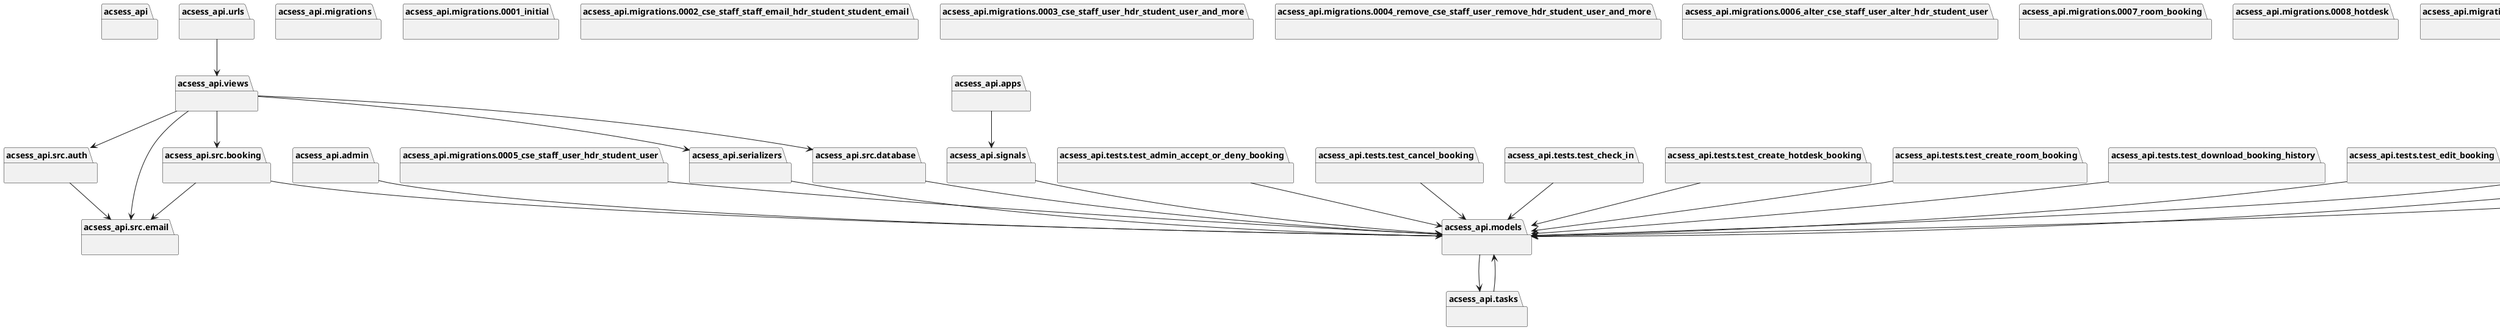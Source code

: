 @startuml packages_acsess_project
set namespaceSeparator none
package "acsess_api" as acsess_api {
}
package "acsess_api.admin" as acsess_api.admin {
}
package "acsess_api.apps" as acsess_api.apps {
}
package "acsess_api.migrations" as acsess_api.migrations {
}
package "acsess_api.migrations.0001_initial" as acsess_api.migrations.0001_initial {
}
package "acsess_api.migrations.0002_cse_staff_staff_email_hdr_student_student_email" as acsess_api.migrations.0002_cse_staff_staff_email_hdr_student_student_email {
}
package "acsess_api.migrations.0003_cse_staff_user_hdr_student_user_and_more" as acsess_api.migrations.0003_cse_staff_user_hdr_student_user_and_more {
}
package "acsess_api.migrations.0004_remove_cse_staff_user_remove_hdr_student_user_and_more" as acsess_api.migrations.0004_remove_cse_staff_user_remove_hdr_student_user_and_more {
}
package "acsess_api.migrations.0005_cse_staff_user_hdr_student_user" as acsess_api.migrations.0005_cse_staff_user_hdr_student_user {
}
package "acsess_api.migrations.0006_alter_cse_staff_user_alter_hdr_student_user" as acsess_api.migrations.0006_alter_cse_staff_user_alter_hdr_student_user {
}
package "acsess_api.migrations.0007_room_booking" as acsess_api.migrations.0007_room_booking {
}
package "acsess_api.migrations.0008_hotdesk" as acsess_api.migrations.0008_hotdesk {
}
package "acsess_api.migrations.0009_remove_booking_id_remove_booking_purpose_and_more" as acsess_api.migrations.0009_remove_booking_id_remove_booking_purpose_and_more {
}
package "acsess_api.migrations.0010_pending_booking_booking_id" as acsess_api.migrations.0010_pending_booking_booking_id {
}
package "acsess_api.migrations.0011_rename_booking_id_pending_booking_booking" as acsess_api.migrations.0011_rename_booking_id_pending_booking_booking {
}
package "acsess_api.migrations.0012_rename_room_booking_id_booking_booking_id_and_more" as acsess_api.migrations.0012_rename_room_booking_id_booking_booking_id_and_more {
}
package "acsess_api.migrations.0013_hotdesk_hotdesk_coordinates" as acsess_api.migrations.0013_hotdesk_hotdesk_coordinates {
}
package "acsess_api.migrations.0014_booking_created_at_booking_updated_at_and_more" as acsess_api.migrations.0014_booking_created_at_booking_updated_at_and_more {
}
package "acsess_api.migrations.0015_alter_booking_history_booking" as acsess_api.migrations.0015_alter_booking_history_booking {
}
package "acsess_api.migrations.0016_cse_staff_otp_hdr_student_otp" as acsess_api.migrations.0016_cse_staff_otp_hdr_student_otp {
}
package "acsess_api.migrations.0017_booking_check_in_status_and_more" as acsess_api.migrations.0017_booking_check_in_status_and_more {
}
package "acsess_api.migrations.0018_booking_checked_in_at_booking_checked_out_at" as acsess_api.migrations.0018_booking_checked_in_at_booking_checked_out_at {
}
package "acsess_api.migrations.0019_remove_booking_checked_out_at_and_more" as acsess_api.migrations.0019_remove_booking_checked_out_at_and_more {
}
package "acsess_api.models" as acsess_api.models {
}
package "acsess_api.periodic_tasks" as acsess_api.periodic_tasks {
}
package "acsess_api.serializers" as acsess_api.serializers {
}
package "acsess_api.signals" as acsess_api.signals {
}
package "acsess_api.src" as acsess_api.src {
}
package "acsess_api.src.auth" as acsess_api.src.auth {
}
package "acsess_api.src.booking" as acsess_api.src.booking {
}
package "acsess_api.src.database" as acsess_api.src.database {
}
package "acsess_api.src.email" as acsess_api.src.email {
}
package "acsess_api.tasks" as acsess_api.tasks {
}
package "acsess_api.tests" as acsess_api.tests {
}
package "acsess_api.tests.test_admin_accept_or_deny_booking" as acsess_api.tests.test_admin_accept_or_deny_booking {
}
package "acsess_api.tests.test_admin_help" as acsess_api.tests.test_admin_help {
}
package "acsess_api.tests.test_cancel_booking" as acsess_api.tests.test_cancel_booking {
}
package "acsess_api.tests.test_change_password" as acsess_api.tests.test_change_password {
}
package "acsess_api.tests.test_check_in" as acsess_api.tests.test_check_in {
}
package "acsess_api.tests.test_contact_admin" as acsess_api.tests.test_contact_admin {
}
package "acsess_api.tests.test_create_hotdesk_booking" as acsess_api.tests.test_create_hotdesk_booking {
}
package "acsess_api.tests.test_create_room_booking" as acsess_api.tests.test_create_room_booking {
}
package "acsess_api.tests.test_download_booking_history" as acsess_api.tests.test_download_booking_history {
}
package "acsess_api.tests.test_edit_booking" as acsess_api.tests.test_edit_booking {
}
package "acsess_api.tests.test_get_table_data" as acsess_api.tests.test_get_table_data {
}
package "acsess_api.tests.test_login" as acsess_api.tests.test_login {
}
package "acsess_api.tests.test_reset_password" as acsess_api.tests.test_reset_password {
}
package "acsess_api.tests.test_signup" as acsess_api.tests.test_signup {
}
package "acsess_api.tests.test_update_user_role" as acsess_api.tests.test_update_user_role {
}
package "acsess_api.urls" as acsess_api.urls {
}
package "acsess_api.views" as acsess_api.views {
}
package "acsess_backend" as acsess_backend {
}
package "acsess_backend.asgi" as acsess_backend.asgi {
}
package "acsess_backend.celery" as acsess_backend.celery {
}
package "acsess_backend.settings" as acsess_backend.settings {
}
package "acsess_backend.urls" as acsess_backend.urls {
}
package "acsess_backend.wsgi" as acsess_backend.wsgi {
}
acsess_api.admin --> acsess_api.models
acsess_api.apps --> acsess_api.signals
acsess_api.migrations.0005_cse_staff_user_hdr_student_user --> acsess_api.models
acsess_api.models --> acsess_api.tasks
acsess_api.serializers --> acsess_api.models
acsess_api.signals --> acsess_api.models
acsess_api.src.auth --> acsess_api.src.email
acsess_api.src.booking --> acsess_api.models
acsess_api.src.booking --> acsess_api.src.email
acsess_api.src.database --> acsess_api.models
acsess_api.tasks --> acsess_api.models
acsess_api.tests.test_admin_accept_or_deny_booking --> acsess_api.models
acsess_api.tests.test_cancel_booking --> acsess_api.models
acsess_api.tests.test_check_in --> acsess_api.models
acsess_api.tests.test_create_hotdesk_booking --> acsess_api.models
acsess_api.tests.test_create_room_booking --> acsess_api.models
acsess_api.tests.test_download_booking_history --> acsess_api.models
acsess_api.tests.test_edit_booking --> acsess_api.models
acsess_api.tests.test_login --> acsess_api.models
acsess_api.tests.test_reset_password --> acsess_api.models
acsess_api.tests.test_signup --> acsess_api.models
acsess_api.urls --> acsess_api.views
acsess_api.views --> acsess_api.serializers
acsess_api.views --> acsess_api.src.auth
acsess_api.views --> acsess_api.src.booking
acsess_api.views --> acsess_api.src.database
acsess_api.views --> acsess_api.src.email
acsess_backend --> acsess_backend.celery
acsess_backend.celery --> acsess_backend.celery
@enduml
